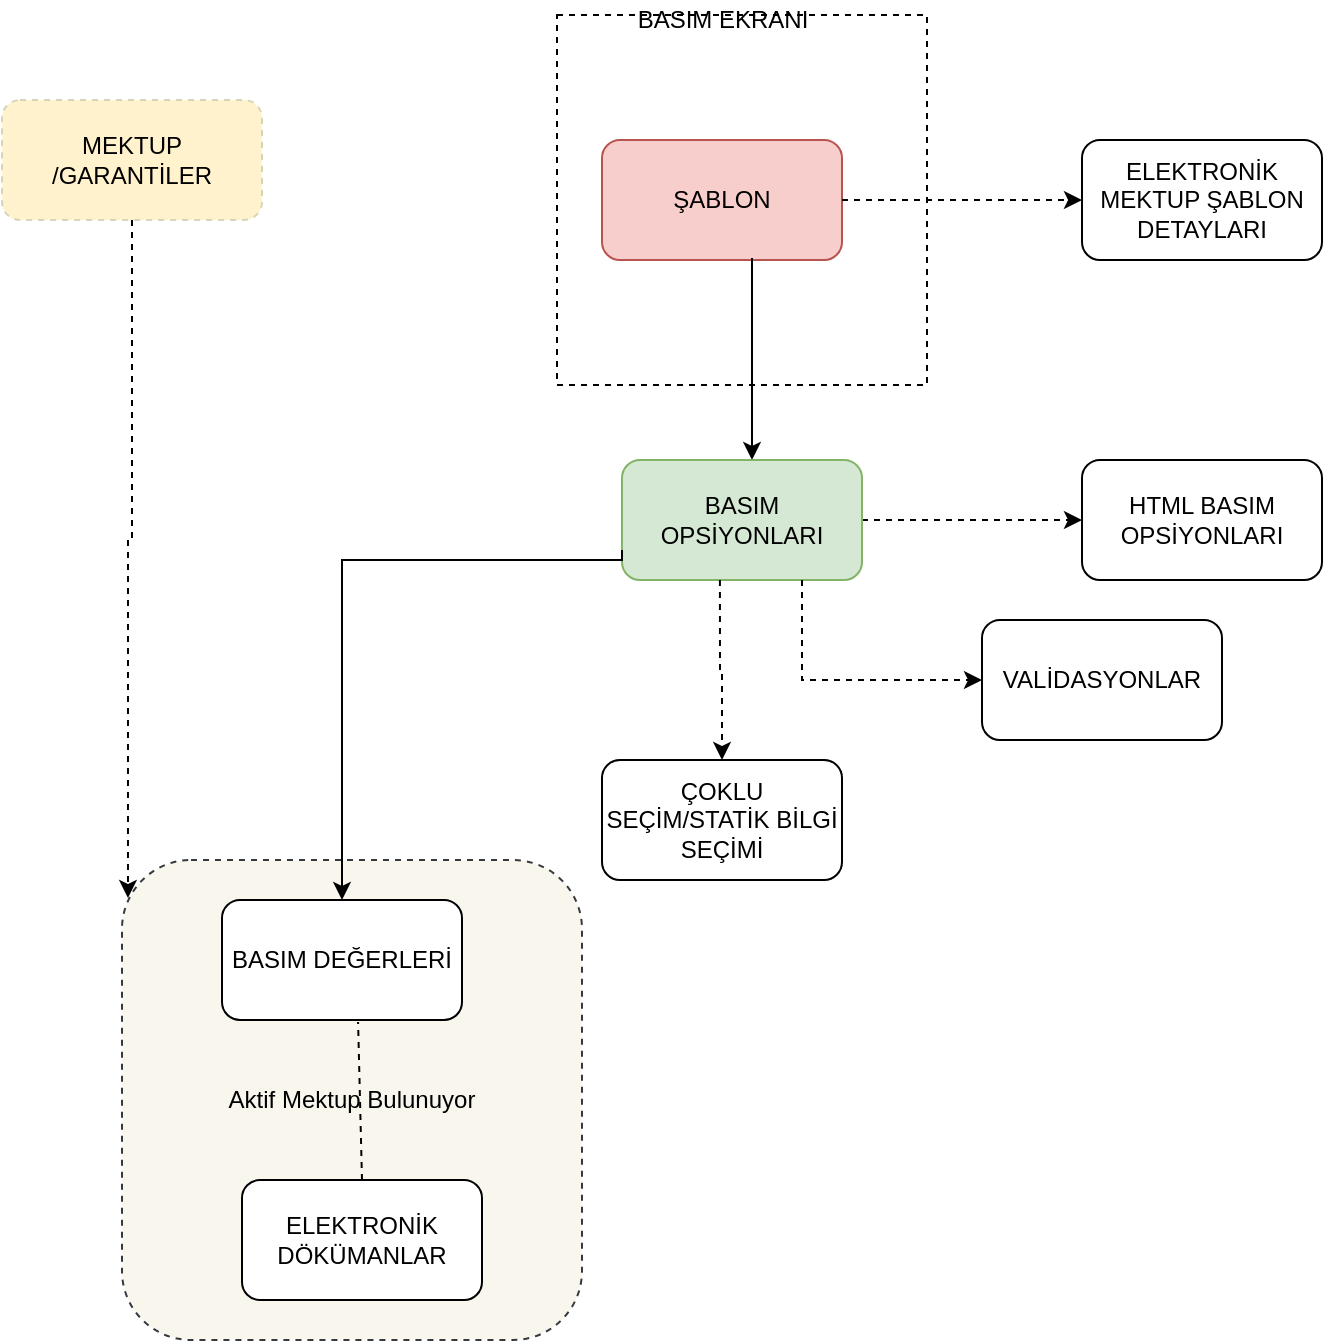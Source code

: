 <mxfile version="14.1.2" type="github">
  <diagram id="Tdg2jiNJTZV0lK2xu1ay" name="Page-1">
    <mxGraphModel dx="1422" dy="772" grid="1" gridSize="10" guides="1" tooltips="1" connect="1" arrows="1" fold="1" page="1" pageScale="1" pageWidth="827" pageHeight="1169" math="0" shadow="0">
      <root>
        <mxCell id="0" />
        <mxCell id="1" parent="0" />
        <mxCell id="Kj2ltXQlL1cwg7zndt7R-2" value="" style="whiteSpace=wrap;html=1;aspect=fixed;dashed=1;" vertex="1" parent="1">
          <mxGeometry x="367.5" y="47.5" width="185" height="185" as="geometry" />
        </mxCell>
        <mxCell id="Kj2ltXQlL1cwg7zndt7R-1" value="Aktif Mektup Bulunuyor&lt;br&gt;" style="rounded=1;whiteSpace=wrap;html=1;dashed=1;fillColor=#f9f7ed;strokeColor=#36393d;" vertex="1" parent="1">
          <mxGeometry x="150" y="470" width="230" height="240" as="geometry" />
        </mxCell>
        <mxCell id="bmT7kmoFvU9tw43CpAe7-1" value="ŞABLON" style="rounded=1;whiteSpace=wrap;html=1;fillColor=#f8cecc;strokeColor=#b85450;" parent="1" vertex="1">
          <mxGeometry x="390" y="110" width="120" height="60" as="geometry" />
        </mxCell>
        <mxCell id="bmT7kmoFvU9tw43CpAe7-2" value="" style="endArrow=classic;html=1;exitX=0.625;exitY=0.983;exitDx=0;exitDy=0;exitPerimeter=0;" parent="1" source="bmT7kmoFvU9tw43CpAe7-1" edge="1">
          <mxGeometry width="50" height="50" relative="1" as="geometry">
            <mxPoint x="470" y="390" as="sourcePoint" />
            <mxPoint x="465" y="270" as="targetPoint" />
          </mxGeometry>
        </mxCell>
        <mxCell id="bmT7kmoFvU9tw43CpAe7-9" style="edgeStyle=orthogonalEdgeStyle;rounded=0;orthogonalLoop=1;jettySize=auto;html=1;exitX=1;exitY=0.5;exitDx=0;exitDy=0;entryX=0;entryY=0.5;entryDx=0;entryDy=0;dashed=1;" parent="1" source="bmT7kmoFvU9tw43CpAe7-3" target="bmT7kmoFvU9tw43CpAe7-5" edge="1">
          <mxGeometry relative="1" as="geometry" />
        </mxCell>
        <mxCell id="bmT7kmoFvU9tw43CpAe7-3" value="BASIM OPSİYONLARI" style="rounded=1;whiteSpace=wrap;html=1;fillColor=#d5e8d4;strokeColor=#82b366;" parent="1" vertex="1">
          <mxGeometry x="400" y="270" width="120" height="60" as="geometry" />
        </mxCell>
        <mxCell id="bmT7kmoFvU9tw43CpAe7-5" value="HTML BASIM OPSİYONLARI" style="rounded=1;whiteSpace=wrap;html=1;" parent="1" vertex="1">
          <mxGeometry x="630" y="270" width="120" height="60" as="geometry" />
        </mxCell>
        <mxCell id="bmT7kmoFvU9tw43CpAe7-13" value="" style="edgeStyle=orthogonalEdgeStyle;rounded=0;orthogonalLoop=1;jettySize=auto;html=1;dashed=1;exitX=0.408;exitY=1;exitDx=0;exitDy=0;exitPerimeter=0;" parent="1" source="bmT7kmoFvU9tw43CpAe7-3" target="bmT7kmoFvU9tw43CpAe7-12" edge="1">
          <mxGeometry relative="1" as="geometry" />
        </mxCell>
        <mxCell id="bmT7kmoFvU9tw43CpAe7-10" value="VALİDASYONLAR" style="rounded=1;whiteSpace=wrap;html=1;" parent="1" vertex="1">
          <mxGeometry x="580" y="350" width="120" height="60" as="geometry" />
        </mxCell>
        <mxCell id="bmT7kmoFvU9tw43CpAe7-11" style="edgeStyle=orthogonalEdgeStyle;rounded=0;orthogonalLoop=1;jettySize=auto;html=1;exitX=0.75;exitY=1;exitDx=0;exitDy=0;entryX=0;entryY=0.5;entryDx=0;entryDy=0;dashed=1;" parent="1" source="bmT7kmoFvU9tw43CpAe7-3" target="bmT7kmoFvU9tw43CpAe7-10" edge="1">
          <mxGeometry relative="1" as="geometry">
            <mxPoint x="520" y="370" as="sourcePoint" />
          </mxGeometry>
        </mxCell>
        <mxCell id="bmT7kmoFvU9tw43CpAe7-12" value="ÇOKLU SEÇİM/STATİK BİLGİ SEÇİMİ" style="rounded=1;whiteSpace=wrap;html=1;" parent="1" vertex="1">
          <mxGeometry x="390" y="420" width="120" height="60" as="geometry" />
        </mxCell>
        <mxCell id="bmT7kmoFvU9tw43CpAe7-15" style="edgeStyle=orthogonalEdgeStyle;rounded=0;orthogonalLoop=1;jettySize=auto;html=1;exitX=1;exitY=0.5;exitDx=0;exitDy=0;entryX=0;entryY=0.5;entryDx=0;entryDy=0;dashed=1;" parent="1" source="bmT7kmoFvU9tw43CpAe7-1" target="bmT7kmoFvU9tw43CpAe7-16" edge="1">
          <mxGeometry relative="1" as="geometry">
            <mxPoint x="520" y="140" as="sourcePoint" />
          </mxGeometry>
        </mxCell>
        <mxCell id="bmT7kmoFvU9tw43CpAe7-16" value="ELEKTRONİK MEKTUP ŞABLON DETAYLARI" style="rounded=1;whiteSpace=wrap;html=1;" parent="1" vertex="1">
          <mxGeometry x="630" y="110" width="120" height="60" as="geometry" />
        </mxCell>
        <mxCell id="bmT7kmoFvU9tw43CpAe7-17" value="MEKTUP /GARANTİLER" style="rounded=1;whiteSpace=wrap;html=1;dashed=1;fillColor=#fff2cc;strokeColor=#D5D6B8;" parent="1" vertex="1">
          <mxGeometry x="90" y="90" width="130" height="60" as="geometry" />
        </mxCell>
        <mxCell id="bmT7kmoFvU9tw43CpAe7-18" value="BASIM DEĞERLERİ" style="rounded=1;whiteSpace=wrap;html=1;" parent="1" vertex="1">
          <mxGeometry x="200" y="490" width="120" height="60" as="geometry" />
        </mxCell>
        <mxCell id="bmT7kmoFvU9tw43CpAe7-19" value="" style="edgeStyle=orthogonalEdgeStyle;rounded=0;orthogonalLoop=1;jettySize=auto;html=1;dashed=1;entryX=0.013;entryY=0.079;entryDx=0;entryDy=0;entryPerimeter=0;" parent="1" source="bmT7kmoFvU9tw43CpAe7-17" target="Kj2ltXQlL1cwg7zndt7R-1" edge="1">
          <mxGeometry relative="1" as="geometry">
            <mxPoint x="170" y="140" as="sourcePoint" />
            <Array as="points" />
          </mxGeometry>
        </mxCell>
        <mxCell id="bmT7kmoFvU9tw43CpAe7-23" value="" style="edgeStyle=orthogonalEdgeStyle;rounded=0;orthogonalLoop=1;jettySize=auto;html=1;exitX=0;exitY=0.75;exitDx=0;exitDy=0;entryX=0.5;entryY=0;entryDx=0;entryDy=0;" parent="1" source="bmT7kmoFvU9tw43CpAe7-3" target="bmT7kmoFvU9tw43CpAe7-18" edge="1">
          <mxGeometry relative="1" as="geometry">
            <mxPoint x="163" y="329" as="sourcePoint" />
            <mxPoint x="270" y="490" as="targetPoint" />
            <Array as="points">
              <mxPoint x="400" y="320" />
              <mxPoint x="260" y="320" />
            </Array>
          </mxGeometry>
        </mxCell>
        <mxCell id="bmT7kmoFvU9tw43CpAe7-24" value="ELEKTRONİK DÖKÜMANLAR" style="rounded=1;whiteSpace=wrap;html=1;" parent="1" vertex="1">
          <mxGeometry x="210" y="630" width="120" height="60" as="geometry" />
        </mxCell>
        <mxCell id="bmT7kmoFvU9tw43CpAe7-26" value="" style="endArrow=none;dashed=1;html=1;exitX=0.5;exitY=0;exitDx=0;exitDy=0;entryX=0.567;entryY=1.017;entryDx=0;entryDy=0;entryPerimeter=0;" parent="1" source="bmT7kmoFvU9tw43CpAe7-24" target="bmT7kmoFvU9tw43CpAe7-18" edge="1">
          <mxGeometry width="50" height="50" relative="1" as="geometry">
            <mxPoint x="390" y="500" as="sourcePoint" />
            <mxPoint x="440" y="450" as="targetPoint" />
          </mxGeometry>
        </mxCell>
        <mxCell id="Kj2ltXQlL1cwg7zndt7R-3" value="BASIM EKRANI" style="text;html=1;align=center;verticalAlign=middle;resizable=0;points=[];autosize=1;" vertex="1" parent="1">
          <mxGeometry x="400" y="40" width="100" height="20" as="geometry" />
        </mxCell>
      </root>
    </mxGraphModel>
  </diagram>
</mxfile>
